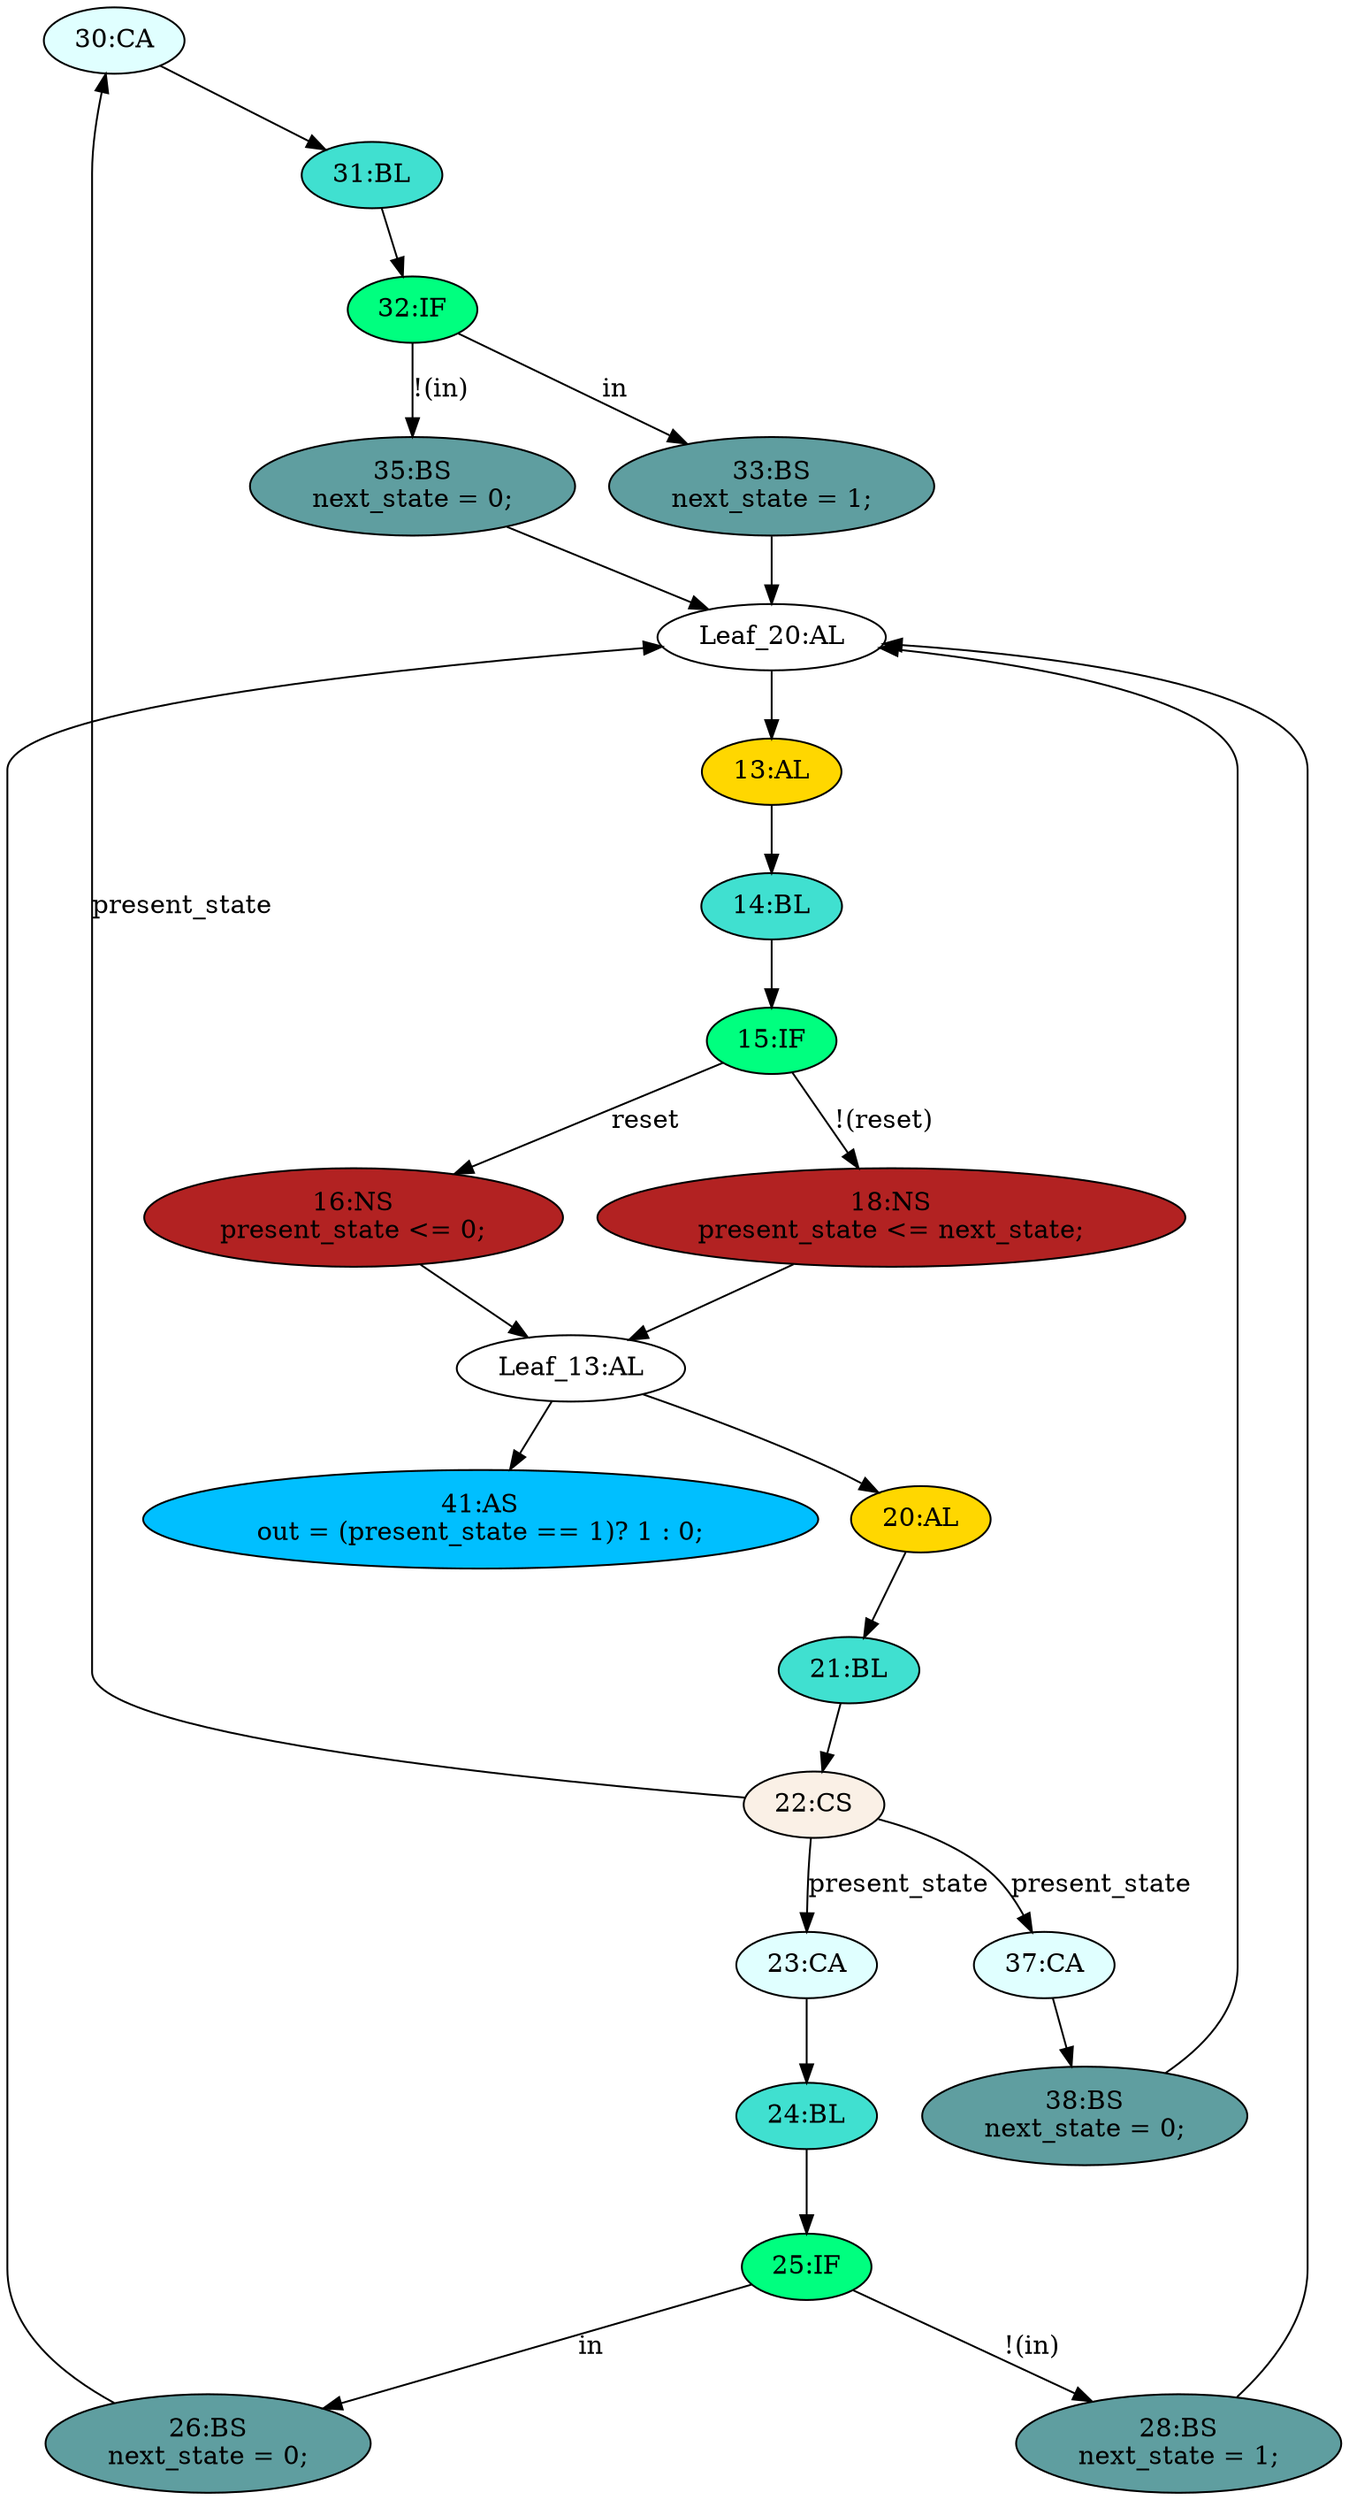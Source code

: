 strict digraph "compose( ,  )" {
	node [label="\N"];
	"30:CA"	[ast="<pyverilog.vparser.ast.Case object at 0x7f4cb857f450>",
		fillcolor=lightcyan,
		label="30:CA",
		statements="[]",
		style=filled,
		typ=Case];
	"31:BL"	[ast="<pyverilog.vparser.ast.Block object at 0x7f4cb7181610>",
		fillcolor=turquoise,
		label="31:BL",
		statements="[]",
		style=filled,
		typ=Block];
	"30:CA" -> "31:BL"	[cond="[]",
		lineno=None];
	"32:IF"	[ast="<pyverilog.vparser.ast.IfStatement object at 0x7f4cb6de0650>",
		fillcolor=springgreen,
		label="32:IF",
		statements="[]",
		style=filled,
		typ=IfStatement];
	"31:BL" -> "32:IF"	[cond="[]",
		lineno=None];
	"38:BS"	[ast="<pyverilog.vparser.ast.BlockingSubstitution object at 0x7f4cb69d8cd0>",
		fillcolor=cadetblue,
		label="38:BS
next_state = 0;",
		statements="[<pyverilog.vparser.ast.BlockingSubstitution object at 0x7f4cb69d8cd0>]",
		style=filled,
		typ=BlockingSubstitution];
	"Leaf_20:AL"	[def_var="['next_state']",
		label="Leaf_20:AL"];
	"38:BS" -> "Leaf_20:AL"	[cond="[]",
		lineno=None];
	"21:BL"	[ast="<pyverilog.vparser.ast.Block object at 0x7f4cb6d71050>",
		fillcolor=turquoise,
		label="21:BL",
		statements="[]",
		style=filled,
		typ=Block];
	"22:CS"	[ast="<pyverilog.vparser.ast.CaseStatement object at 0x7f4cb6de0e50>",
		fillcolor=linen,
		label="22:CS",
		statements="[]",
		style=filled,
		typ=CaseStatement];
	"21:BL" -> "22:CS"	[cond="[]",
		lineno=None];
	"28:BS"	[ast="<pyverilog.vparser.ast.BlockingSubstitution object at 0x7f4cb6d66550>",
		fillcolor=cadetblue,
		label="28:BS
next_state = 1;",
		statements="[<pyverilog.vparser.ast.BlockingSubstitution object at 0x7f4cb6d66550>]",
		style=filled,
		typ=BlockingSubstitution];
	"28:BS" -> "Leaf_20:AL"	[cond="[]",
		lineno=None];
	"23:CA"	[ast="<pyverilog.vparser.ast.Case object at 0x7f4cb6d7dc50>",
		fillcolor=lightcyan,
		label="23:CA",
		statements="[]",
		style=filled,
		typ=Case];
	"24:BL"	[ast="<pyverilog.vparser.ast.Block object at 0x7f4cb6d7d6d0>",
		fillcolor=turquoise,
		label="24:BL",
		statements="[]",
		style=filled,
		typ=Block];
	"23:CA" -> "24:BL"	[cond="[]",
		lineno=None];
	"13:AL"	[ast="<pyverilog.vparser.ast.Always object at 0x7f4cb6d16810>",
		clk_sens=True,
		fillcolor=gold,
		label="13:AL",
		sens="['clk']",
		statements="[]",
		style=filled,
		typ=Always,
		use_var="['reset', 'next_state']"];
	"14:BL"	[ast="<pyverilog.vparser.ast.Block object at 0x7f4cb6d16bd0>",
		fillcolor=turquoise,
		label="14:BL",
		statements="[]",
		style=filled,
		typ=Block];
	"13:AL" -> "14:BL"	[cond="[]",
		lineno=None];
	"18:NS"	[ast="<pyverilog.vparser.ast.NonblockingSubstitution object at 0x7f4cb6d0e550>",
		fillcolor=firebrick,
		label="18:NS
present_state <= next_state;",
		statements="[<pyverilog.vparser.ast.NonblockingSubstitution object at 0x7f4cb6d0e550>]",
		style=filled,
		typ=NonblockingSubstitution];
	"Leaf_13:AL"	[def_var="['present_state']",
		label="Leaf_13:AL"];
	"18:NS" -> "Leaf_13:AL"	[cond="[]",
		lineno=None];
	"26:BS"	[ast="<pyverilog.vparser.ast.BlockingSubstitution object at 0x7f4cb6d66450>",
		fillcolor=cadetblue,
		label="26:BS
next_state = 0;",
		statements="[<pyverilog.vparser.ast.BlockingSubstitution object at 0x7f4cb6d66450>]",
		style=filled,
		typ=BlockingSubstitution];
	"26:BS" -> "Leaf_20:AL"	[cond="[]",
		lineno=None];
	"41:AS"	[ast="<pyverilog.vparser.ast.Assign object at 0x7f4cb69d8bd0>",
		def_var="['out']",
		fillcolor=deepskyblue,
		label="41:AS
out = (present_state == 1)? 1 : 0;",
		statements="[]",
		style=filled,
		typ=Assign,
		use_var="['present_state']"];
	"33:BS"	[ast="<pyverilog.vparser.ast.BlockingSubstitution object at 0x7f4cb6de0a50>",
		fillcolor=cadetblue,
		label="33:BS
next_state = 1;",
		statements="[<pyverilog.vparser.ast.BlockingSubstitution object at 0x7f4cb6de0a50>]",
		style=filled,
		typ=BlockingSubstitution];
	"33:BS" -> "Leaf_20:AL"	[cond="[]",
		lineno=None];
	"37:CA"	[ast="<pyverilog.vparser.ast.Case object at 0x7f4cb6d86550>",
		fillcolor=lightcyan,
		label="37:CA",
		statements="[]",
		style=filled,
		typ=Case];
	"37:CA" -> "38:BS"	[cond="[]",
		lineno=None];
	"20:AL"	[ast="<pyverilog.vparser.ast.Always object at 0x7f4cb6d71250>",
		clk_sens=False,
		fillcolor=gold,
		label="20:AL",
		sens="['present_state', 'in']",
		statements="[]",
		style=filled,
		typ=Always,
		use_var="['present_state', 'in']"];
	"20:AL" -> "21:BL"	[cond="[]",
		lineno=None];
	"15:IF"	[ast="<pyverilog.vparser.ast.IfStatement object at 0x7f4cb6d63890>",
		fillcolor=springgreen,
		label="15:IF",
		statements="[]",
		style=filled,
		typ=IfStatement];
	"14:BL" -> "15:IF"	[cond="[]",
		lineno=None];
	"16:NS"	[ast="<pyverilog.vparser.ast.NonblockingSubstitution object at 0x7f4cb6d63e10>",
		fillcolor=firebrick,
		label="16:NS
present_state <= 0;",
		statements="[<pyverilog.vparser.ast.NonblockingSubstitution object at 0x7f4cb6d63e10>]",
		style=filled,
		typ=NonblockingSubstitution];
	"16:NS" -> "Leaf_13:AL"	[cond="[]",
		lineno=None];
	"25:IF"	[ast="<pyverilog.vparser.ast.IfStatement object at 0x7f4cb6d66150>",
		fillcolor=springgreen,
		label="25:IF",
		statements="[]",
		style=filled,
		typ=IfStatement];
	"24:BL" -> "25:IF"	[cond="[]",
		lineno=None];
	"Leaf_13:AL" -> "41:AS";
	"Leaf_13:AL" -> "20:AL";
	"25:IF" -> "28:BS"	[cond="['in']",
		label="!(in)",
		lineno=25];
	"25:IF" -> "26:BS"	[cond="['in']",
		label=in,
		lineno=25];
	"22:CS" -> "30:CA"	[cond="['present_state']",
		label=present_state,
		lineno=22];
	"22:CS" -> "23:CA"	[cond="['present_state']",
		label=present_state,
		lineno=22];
	"22:CS" -> "37:CA"	[cond="['present_state']",
		label=present_state,
		lineno=22];
	"32:IF" -> "33:BS"	[cond="['in']",
		label=in,
		lineno=32];
	"35:BS"	[ast="<pyverilog.vparser.ast.BlockingSubstitution object at 0x7f4cb85e8ad0>",
		fillcolor=cadetblue,
		label="35:BS
next_state = 0;",
		statements="[<pyverilog.vparser.ast.BlockingSubstitution object at 0x7f4cb85e8ad0>]",
		style=filled,
		typ=BlockingSubstitution];
	"32:IF" -> "35:BS"	[cond="['in']",
		label="!(in)",
		lineno=32];
	"15:IF" -> "18:NS"	[cond="['reset']",
		label="!(reset)",
		lineno=15];
	"15:IF" -> "16:NS"	[cond="['reset']",
		label=reset,
		lineno=15];
	"Leaf_20:AL" -> "13:AL";
	"35:BS" -> "Leaf_20:AL"	[cond="[]",
		lineno=None];
}
